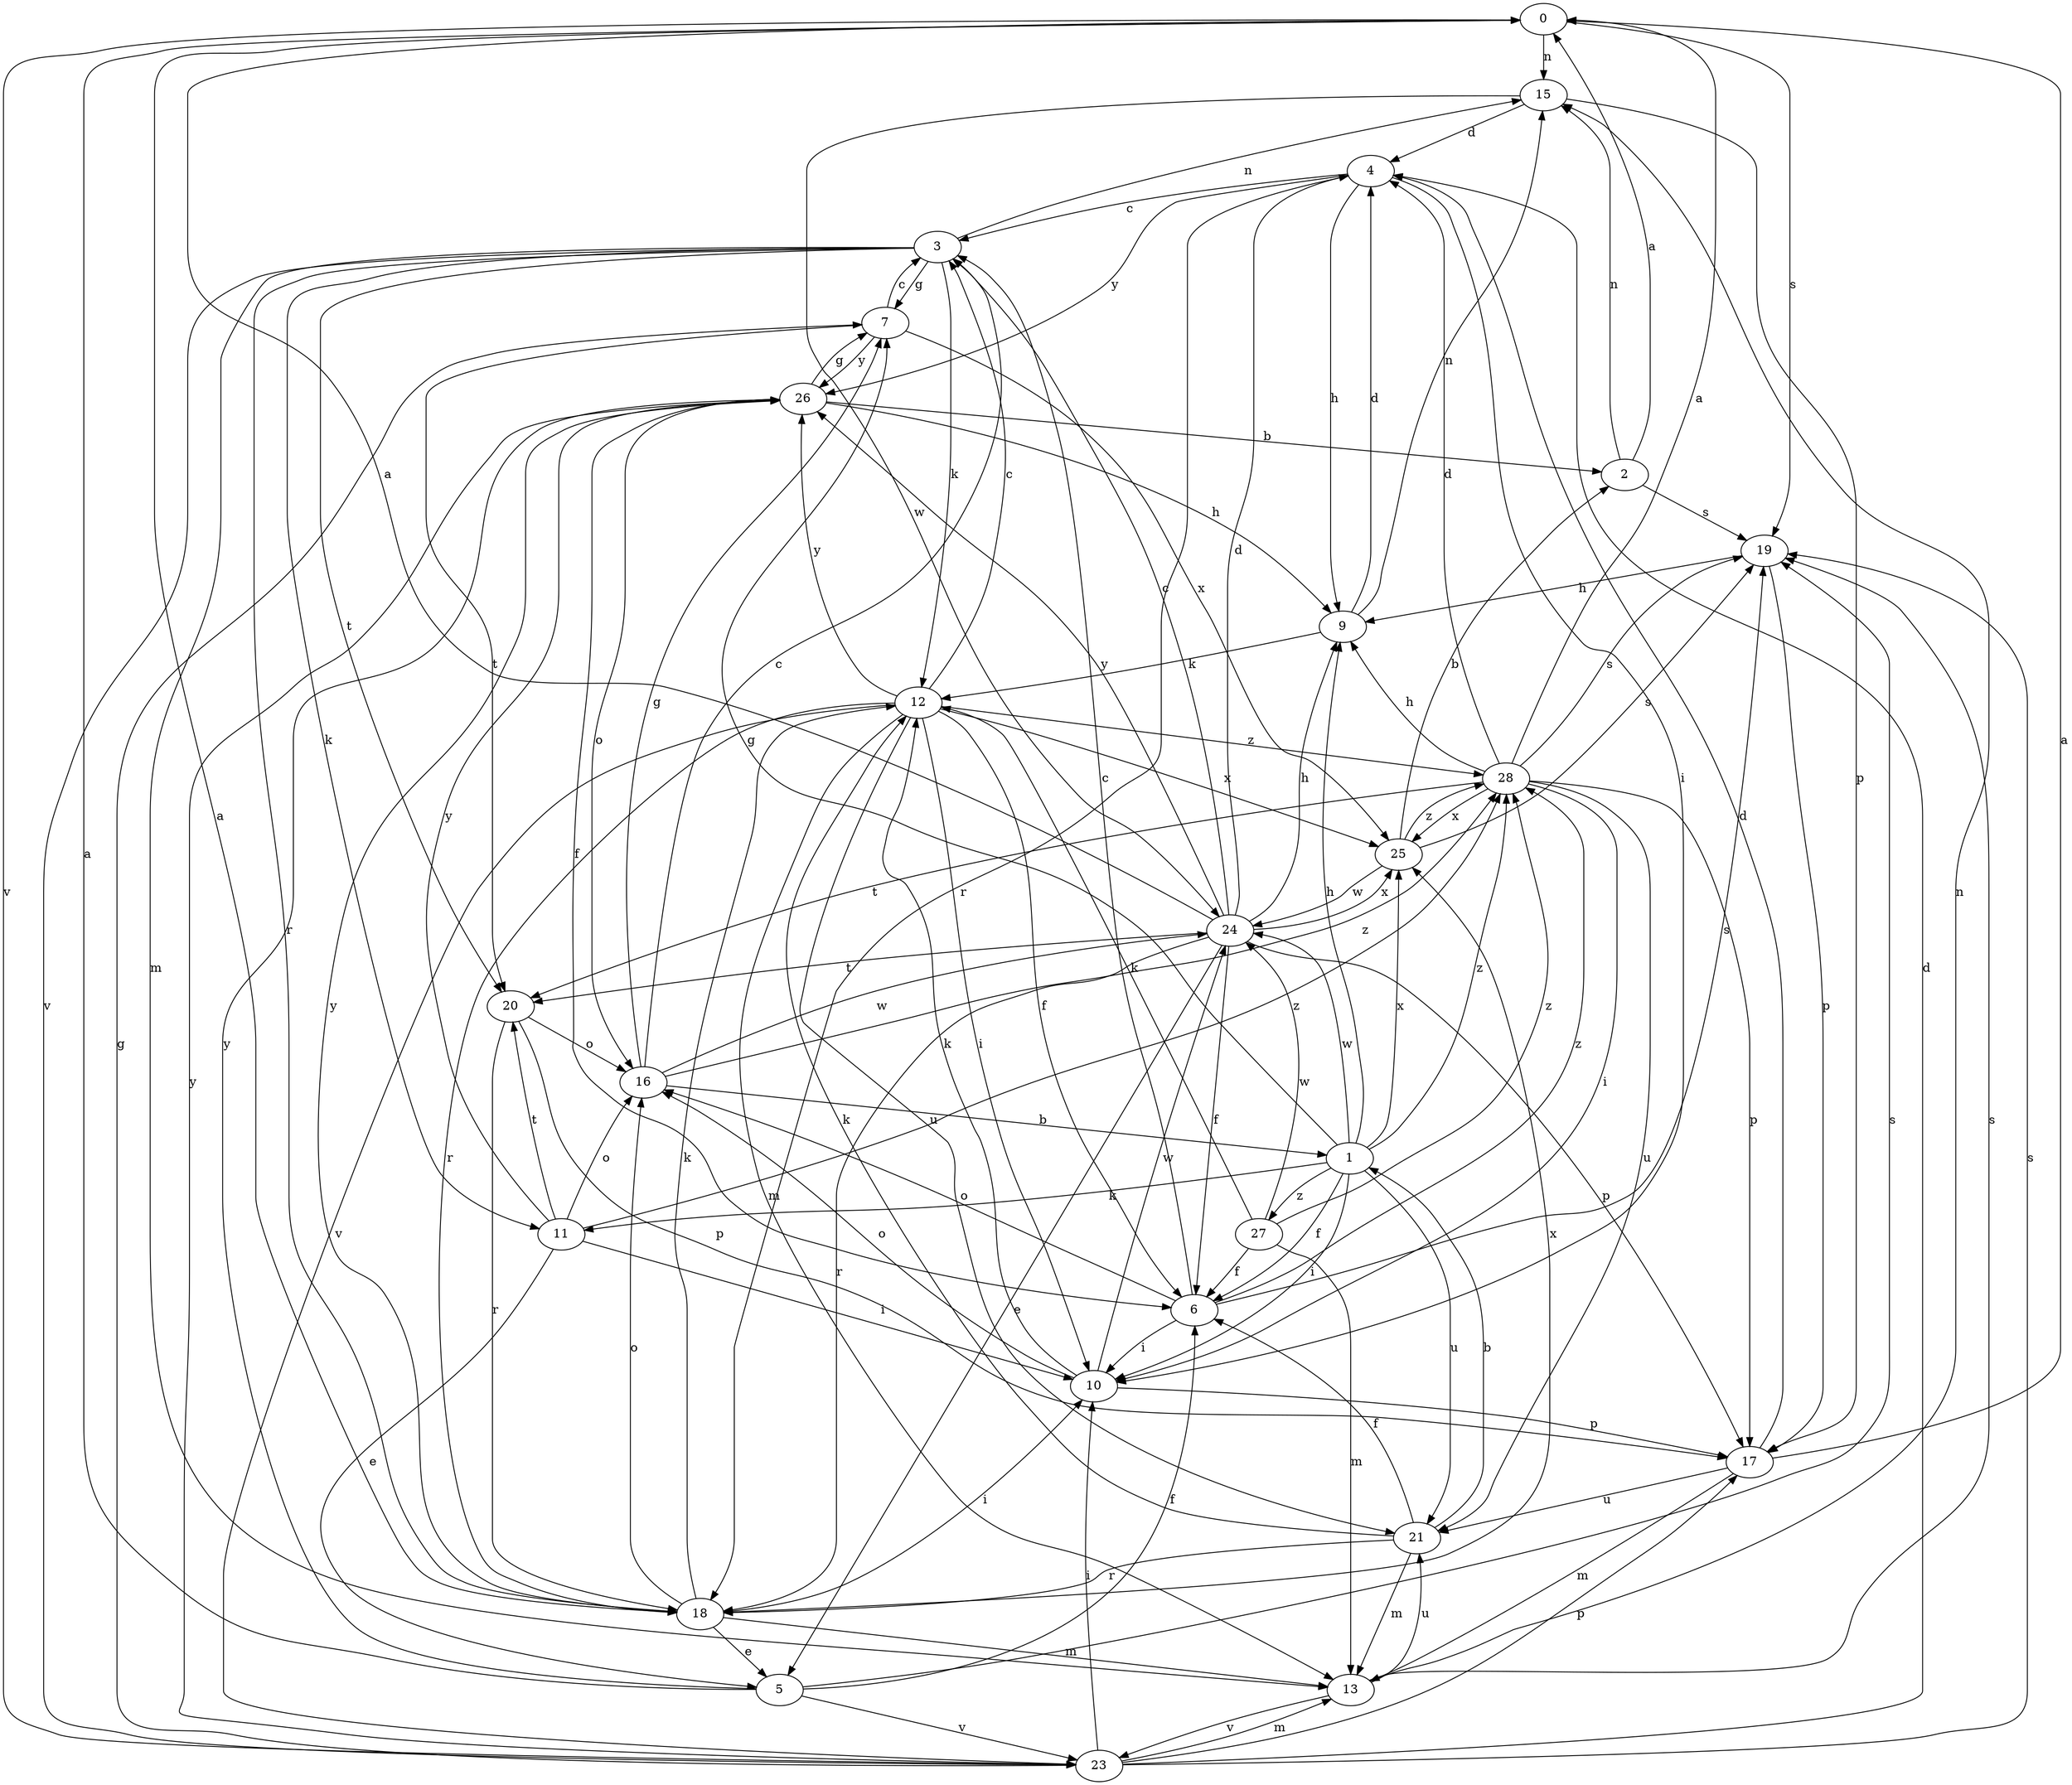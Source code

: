 strict digraph  {
0;
1;
2;
3;
4;
5;
6;
7;
9;
10;
11;
12;
13;
15;
16;
17;
18;
19;
20;
21;
23;
24;
25;
26;
27;
28;
0 -> 15  [label=n];
0 -> 19  [label=s];
0 -> 23  [label=v];
1 -> 6  [label=f];
1 -> 7  [label=g];
1 -> 9  [label=h];
1 -> 10  [label=i];
1 -> 11  [label=k];
1 -> 21  [label=u];
1 -> 24  [label=w];
1 -> 25  [label=x];
1 -> 27  [label=z];
1 -> 28  [label=z];
2 -> 0  [label=a];
2 -> 15  [label=n];
2 -> 19  [label=s];
3 -> 7  [label=g];
3 -> 11  [label=k];
3 -> 12  [label=k];
3 -> 13  [label=m];
3 -> 15  [label=n];
3 -> 18  [label=r];
3 -> 20  [label=t];
3 -> 23  [label=v];
4 -> 3  [label=c];
4 -> 9  [label=h];
4 -> 10  [label=i];
4 -> 18  [label=r];
4 -> 26  [label=y];
5 -> 0  [label=a];
5 -> 6  [label=f];
5 -> 19  [label=s];
5 -> 23  [label=v];
5 -> 26  [label=y];
6 -> 3  [label=c];
6 -> 10  [label=i];
6 -> 16  [label=o];
6 -> 19  [label=s];
6 -> 28  [label=z];
7 -> 3  [label=c];
7 -> 20  [label=t];
7 -> 25  [label=x];
7 -> 26  [label=y];
9 -> 4  [label=d];
9 -> 12  [label=k];
9 -> 15  [label=n];
10 -> 12  [label=k];
10 -> 16  [label=o];
10 -> 17  [label=p];
10 -> 24  [label=w];
11 -> 5  [label=e];
11 -> 10  [label=i];
11 -> 16  [label=o];
11 -> 20  [label=t];
11 -> 26  [label=y];
11 -> 28  [label=z];
12 -> 3  [label=c];
12 -> 6  [label=f];
12 -> 10  [label=i];
12 -> 13  [label=m];
12 -> 18  [label=r];
12 -> 21  [label=u];
12 -> 23  [label=v];
12 -> 25  [label=x];
12 -> 26  [label=y];
12 -> 28  [label=z];
13 -> 15  [label=n];
13 -> 19  [label=s];
13 -> 21  [label=u];
13 -> 23  [label=v];
15 -> 4  [label=d];
15 -> 17  [label=p];
15 -> 24  [label=w];
16 -> 1  [label=b];
16 -> 3  [label=c];
16 -> 7  [label=g];
16 -> 24  [label=w];
16 -> 28  [label=z];
17 -> 0  [label=a];
17 -> 4  [label=d];
17 -> 13  [label=m];
17 -> 21  [label=u];
18 -> 0  [label=a];
18 -> 5  [label=e];
18 -> 10  [label=i];
18 -> 12  [label=k];
18 -> 13  [label=m];
18 -> 16  [label=o];
18 -> 25  [label=x];
18 -> 26  [label=y];
19 -> 9  [label=h];
19 -> 17  [label=p];
20 -> 16  [label=o];
20 -> 17  [label=p];
20 -> 18  [label=r];
21 -> 1  [label=b];
21 -> 6  [label=f];
21 -> 12  [label=k];
21 -> 13  [label=m];
21 -> 18  [label=r];
23 -> 4  [label=d];
23 -> 7  [label=g];
23 -> 10  [label=i];
23 -> 13  [label=m];
23 -> 17  [label=p];
23 -> 19  [label=s];
23 -> 26  [label=y];
24 -> 0  [label=a];
24 -> 3  [label=c];
24 -> 4  [label=d];
24 -> 5  [label=e];
24 -> 6  [label=f];
24 -> 9  [label=h];
24 -> 17  [label=p];
24 -> 18  [label=r];
24 -> 20  [label=t];
24 -> 25  [label=x];
24 -> 26  [label=y];
25 -> 2  [label=b];
25 -> 19  [label=s];
25 -> 24  [label=w];
25 -> 28  [label=z];
26 -> 2  [label=b];
26 -> 6  [label=f];
26 -> 7  [label=g];
26 -> 9  [label=h];
26 -> 16  [label=o];
27 -> 6  [label=f];
27 -> 12  [label=k];
27 -> 13  [label=m];
27 -> 24  [label=w];
27 -> 28  [label=z];
28 -> 0  [label=a];
28 -> 4  [label=d];
28 -> 9  [label=h];
28 -> 10  [label=i];
28 -> 17  [label=p];
28 -> 19  [label=s];
28 -> 20  [label=t];
28 -> 21  [label=u];
28 -> 25  [label=x];
}
